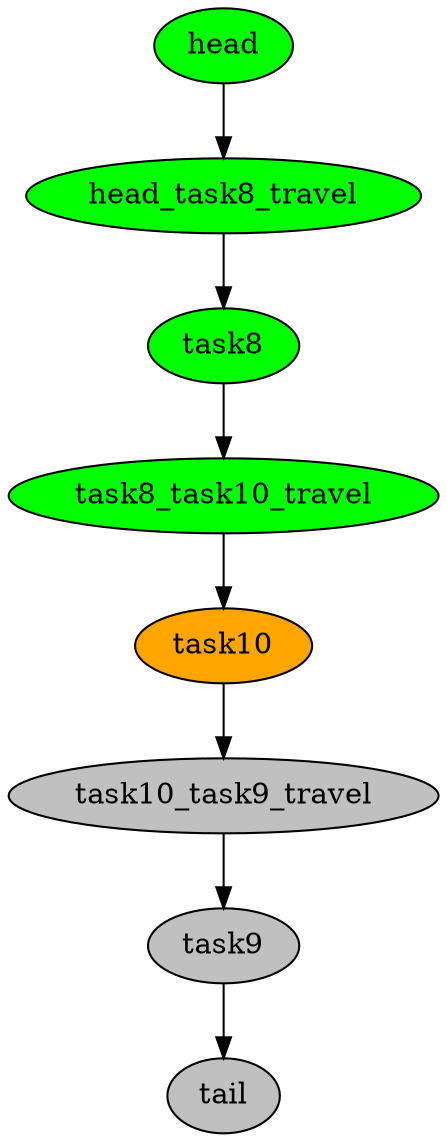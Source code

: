 digraph timeline {
head[label="head",style=filled,fillcolor=green,fontcolor=black];
head_task8_travel[label="head_task8_travel",style=filled,fillcolor=green,fontcolor=black];
task8[label="task8",style=filled,fillcolor=green,fontcolor=black];
task8_task10_travel[label="task8_task10_travel",style=filled,fillcolor=green,fontcolor=black];
task10[label="task10",style=filled,fillcolor=orange,fontcolor=black];
task10_task9_travel[label="task10_task9_travel",style=filled,fillcolor=gray,fontcolor=black];
task9[label="task9",style=filled,fillcolor=gray,fontcolor=black];
tail[label="tail",style=filled,fillcolor=gray,fontcolor=black];
"head"->"head_task8_travel"[color=black];
"head_task8_travel"->"task8"[color=black];
"task8"->"task8_task10_travel"[color=black];
"task8_task10_travel"->"task10"[color=black];
"task10"->"task10_task9_travel"[color=black];
"task10_task9_travel"->"task9"[color=black];
"task9"->"tail"[color=black];
}
